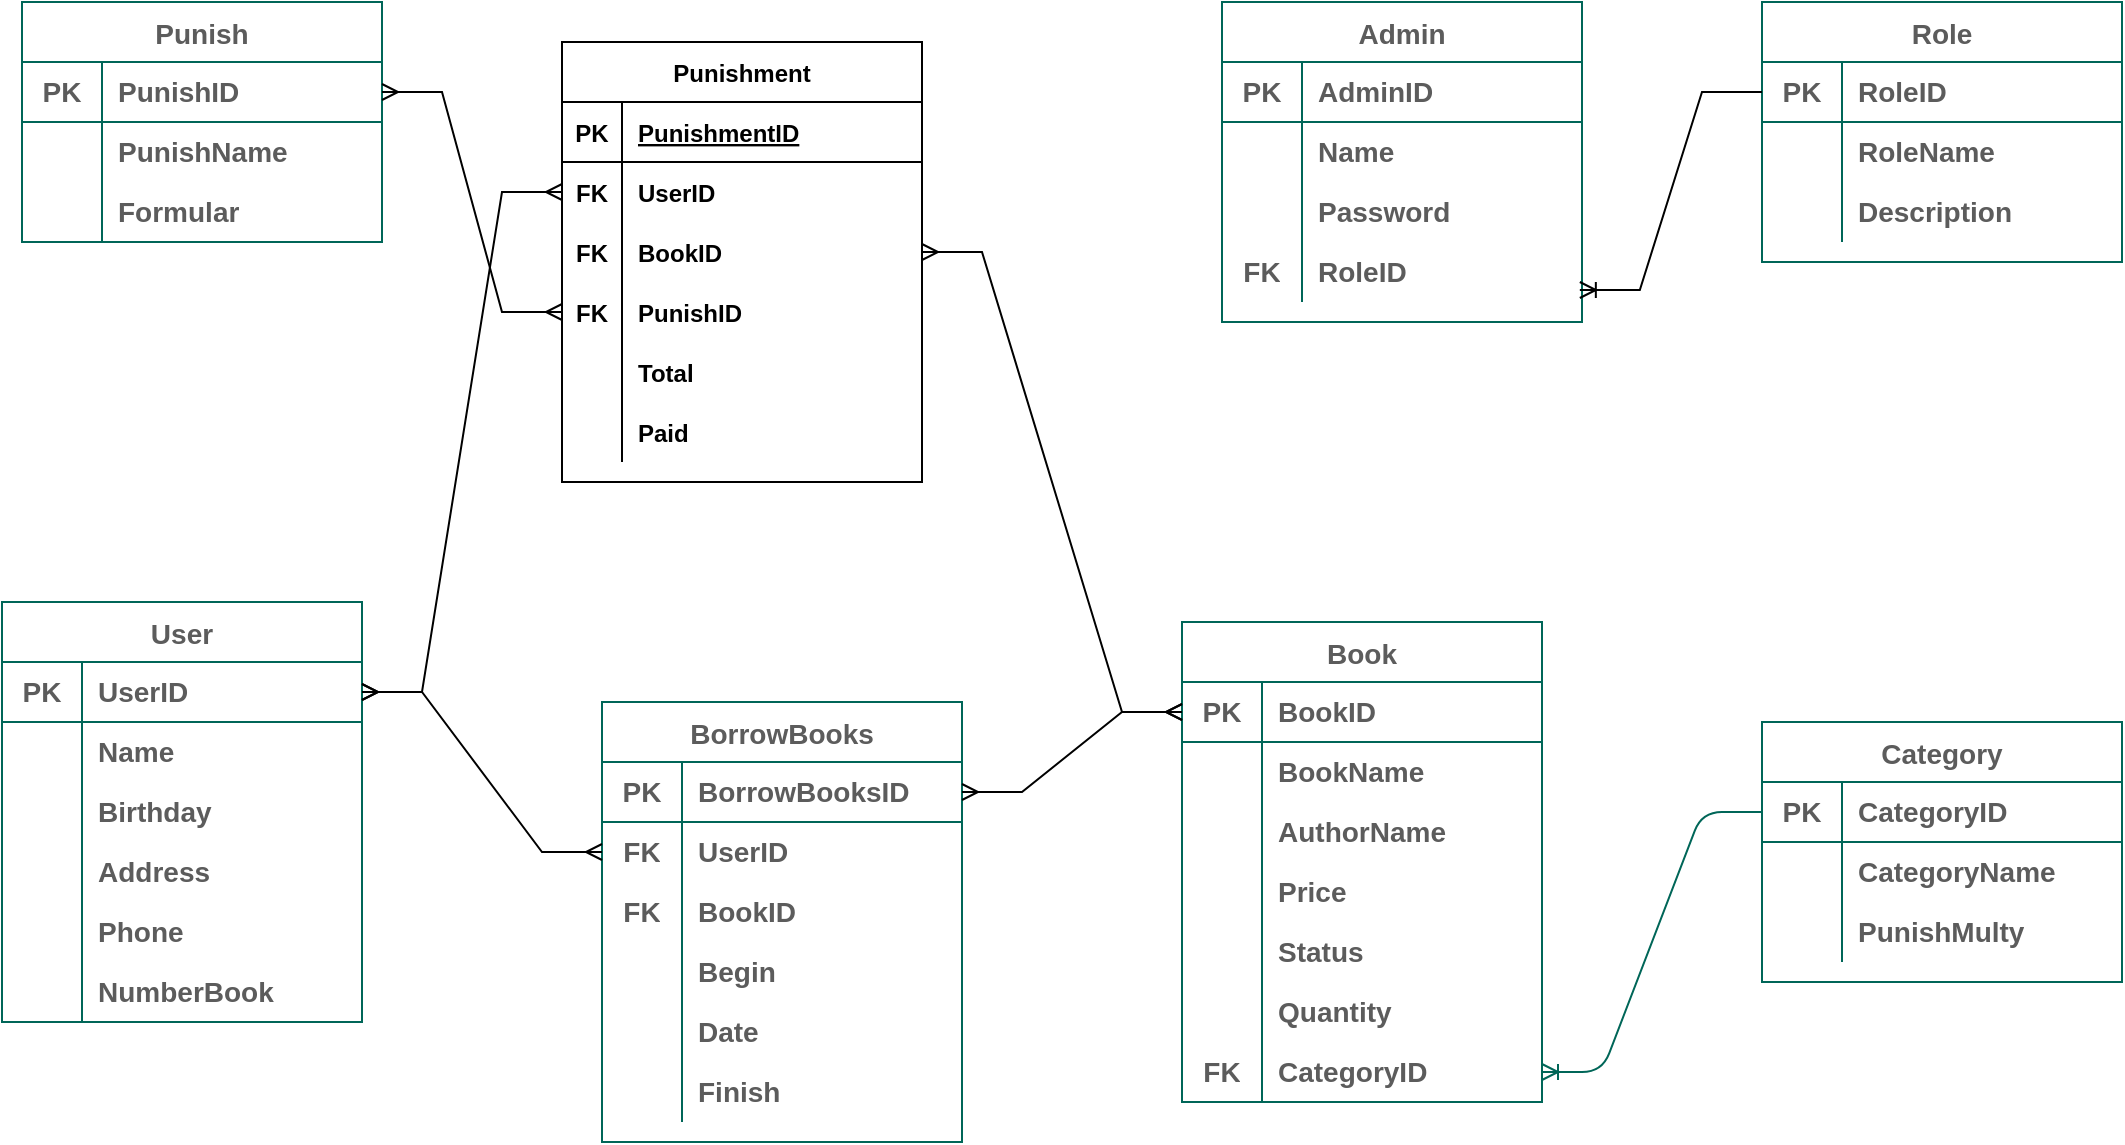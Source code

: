 <mxfile version="15.4.0" type="device"><diagram name="Page-1" id="9f46799a-70d6-7492-0946-bef42562c5a5"><mxGraphModel dx="1086" dy="1666" grid="1" gridSize="10" guides="1" tooltips="1" connect="1" arrows="1" fold="1" page="1" pageScale="1" pageWidth="1100" pageHeight="850" math="0" shadow="0"><root><mxCell id="0"/><mxCell id="1" parent="0"/><mxCell id="BS0hd483NyXi9htUH5ml-24" value="Admin" style="shape=table;startSize=30;container=1;collapsible=0;childLayout=tableLayout;fixedRows=1;rowLines=0;fontStyle=1;align=center;pointerEvents=1;rounded=0;sketch=0;fontColor=#5C5C5C;strokeColor=#006658;fillColor=#FFFFFF;fontFamily=Helvetica;fontSize=14;" parent="1" vertex="1"><mxGeometry x="620" y="-400" width="180" height="160" as="geometry"/></mxCell><mxCell id="BS0hd483NyXi9htUH5ml-25" value="" style="shape=partialRectangle;html=1;whiteSpace=wrap;collapsible=0;dropTarget=0;pointerEvents=1;fillColor=none;top=0;left=0;bottom=1;right=0;points=[[0,0.5],[1,0.5]];portConstraint=eastwest;rounded=0;sketch=0;fontColor=#5C5C5C;strokeColor=#006658;fontStyle=1;fontFamily=Helvetica;fontSize=14;" parent="BS0hd483NyXi9htUH5ml-24" vertex="1"><mxGeometry y="30" width="180" height="30" as="geometry"/></mxCell><mxCell id="BS0hd483NyXi9htUH5ml-26" value="PK" style="shape=partialRectangle;html=1;whiteSpace=wrap;connectable=0;fillColor=none;top=0;left=0;bottom=0;right=0;overflow=hidden;pointerEvents=1;rounded=0;sketch=0;fontColor=#5C5C5C;strokeColor=#006658;fontStyle=1;fontFamily=Helvetica;fontSize=14;" parent="BS0hd483NyXi9htUH5ml-25" vertex="1"><mxGeometry width="40" height="30" as="geometry"><mxRectangle width="40" height="30" as="alternateBounds"/></mxGeometry></mxCell><mxCell id="BS0hd483NyXi9htUH5ml-27" value="AdminID" style="shape=partialRectangle;html=1;whiteSpace=wrap;connectable=0;fillColor=none;top=0;left=0;bottom=0;right=0;align=left;spacingLeft=6;overflow=hidden;pointerEvents=1;rounded=0;sketch=0;fontColor=#5C5C5C;strokeColor=#006658;fontStyle=1;fontFamily=Helvetica;fontSize=14;" parent="BS0hd483NyXi9htUH5ml-25" vertex="1"><mxGeometry x="40" width="140" height="30" as="geometry"><mxRectangle width="140" height="30" as="alternateBounds"/></mxGeometry></mxCell><mxCell id="BS0hd483NyXi9htUH5ml-28" value="" style="shape=partialRectangle;html=1;whiteSpace=wrap;collapsible=0;dropTarget=0;pointerEvents=1;fillColor=none;top=0;left=0;bottom=0;right=0;points=[[0,0.5],[1,0.5]];portConstraint=eastwest;rounded=0;sketch=0;fontColor=#5C5C5C;strokeColor=#006658;fontStyle=1;fontFamily=Helvetica;fontSize=14;" parent="BS0hd483NyXi9htUH5ml-24" vertex="1"><mxGeometry y="60" width="180" height="30" as="geometry"/></mxCell><mxCell id="BS0hd483NyXi9htUH5ml-29" value="" style="shape=partialRectangle;html=1;whiteSpace=wrap;connectable=0;fillColor=none;top=0;left=0;bottom=0;right=0;overflow=hidden;pointerEvents=1;rounded=0;sketch=0;fontColor=#5C5C5C;strokeColor=#006658;fontStyle=1;fontFamily=Helvetica;fontSize=14;" parent="BS0hd483NyXi9htUH5ml-28" vertex="1"><mxGeometry width="40" height="30" as="geometry"><mxRectangle width="40" height="30" as="alternateBounds"/></mxGeometry></mxCell><mxCell id="BS0hd483NyXi9htUH5ml-30" value="Name" style="shape=partialRectangle;html=1;whiteSpace=wrap;connectable=0;fillColor=none;top=0;left=0;bottom=0;right=0;align=left;spacingLeft=6;overflow=hidden;pointerEvents=1;rounded=0;sketch=0;fontColor=#5C5C5C;strokeColor=#006658;fontStyle=1;fontFamily=Helvetica;fontSize=14;" parent="BS0hd483NyXi9htUH5ml-28" vertex="1"><mxGeometry x="40" width="140" height="30" as="geometry"><mxRectangle width="140" height="30" as="alternateBounds"/></mxGeometry></mxCell><mxCell id="BS0hd483NyXi9htUH5ml-31" value="" style="shape=partialRectangle;html=1;whiteSpace=wrap;collapsible=0;dropTarget=0;pointerEvents=1;fillColor=none;top=0;left=0;bottom=0;right=0;points=[[0,0.5],[1,0.5]];portConstraint=eastwest;rounded=0;sketch=0;fontColor=#5C5C5C;strokeColor=#006658;fontStyle=1;fontFamily=Helvetica;fontSize=14;" parent="BS0hd483NyXi9htUH5ml-24" vertex="1"><mxGeometry y="90" width="180" height="30" as="geometry"/></mxCell><mxCell id="BS0hd483NyXi9htUH5ml-32" value="" style="shape=partialRectangle;html=1;whiteSpace=wrap;connectable=0;fillColor=none;top=0;left=0;bottom=0;right=0;overflow=hidden;pointerEvents=1;rounded=0;sketch=0;fontColor=#5C5C5C;strokeColor=#006658;fontStyle=1;fontFamily=Helvetica;fontSize=14;" parent="BS0hd483NyXi9htUH5ml-31" vertex="1"><mxGeometry width="40" height="30" as="geometry"><mxRectangle width="40" height="30" as="alternateBounds"/></mxGeometry></mxCell><mxCell id="BS0hd483NyXi9htUH5ml-33" value="Password" style="shape=partialRectangle;html=1;whiteSpace=wrap;connectable=0;fillColor=none;top=0;left=0;bottom=0;right=0;align=left;spacingLeft=6;overflow=hidden;pointerEvents=1;rounded=0;sketch=0;fontColor=#5C5C5C;strokeColor=#006658;fontStyle=1;fontFamily=Helvetica;fontSize=14;" parent="BS0hd483NyXi9htUH5ml-31" vertex="1"><mxGeometry x="40" width="140" height="30" as="geometry"><mxRectangle width="140" height="30" as="alternateBounds"/></mxGeometry></mxCell><mxCell id="VPbK8p9ysjQzHj7wmJvX-44" value="" style="shape=partialRectangle;html=1;whiteSpace=wrap;collapsible=0;dropTarget=0;pointerEvents=1;fillColor=none;top=0;left=0;bottom=0;right=0;points=[[0,0.5],[1,0.5]];portConstraint=eastwest;rounded=0;sketch=0;fontColor=#5C5C5C;strokeColor=#006658;fontStyle=1;fontFamily=Helvetica;fontSize=14;" vertex="1" parent="BS0hd483NyXi9htUH5ml-24"><mxGeometry y="120" width="180" height="30" as="geometry"/></mxCell><mxCell id="VPbK8p9ysjQzHj7wmJvX-45" value="FK" style="shape=partialRectangle;html=1;whiteSpace=wrap;connectable=0;fillColor=none;top=0;left=0;bottom=0;right=0;overflow=hidden;pointerEvents=1;rounded=0;sketch=0;fontColor=#5C5C5C;strokeColor=#006658;fontStyle=1;fontFamily=Helvetica;fontSize=14;" vertex="1" parent="VPbK8p9ysjQzHj7wmJvX-44"><mxGeometry width="40" height="30" as="geometry"><mxRectangle width="40" height="30" as="alternateBounds"/></mxGeometry></mxCell><mxCell id="VPbK8p9ysjQzHj7wmJvX-46" value="RoleID" style="shape=partialRectangle;html=1;whiteSpace=wrap;connectable=0;fillColor=none;top=0;left=0;bottom=0;right=0;align=left;spacingLeft=6;overflow=hidden;pointerEvents=1;rounded=0;sketch=0;fontColor=#5C5C5C;strokeColor=#006658;fontStyle=1;fontFamily=Helvetica;fontSize=14;" vertex="1" parent="VPbK8p9ysjQzHj7wmJvX-44"><mxGeometry x="40" width="140" height="30" as="geometry"><mxRectangle width="140" height="30" as="alternateBounds"/></mxGeometry></mxCell><mxCell id="BS0hd483NyXi9htUH5ml-35" value="User" style="shape=table;startSize=30;container=1;collapsible=0;childLayout=tableLayout;fixedRows=1;rowLines=0;fontStyle=1;align=center;pointerEvents=1;rounded=0;sketch=0;fontColor=#5C5C5C;strokeColor=#006658;fillColor=#FFFFFF;fontFamily=Helvetica;fontSize=14;" parent="1" vertex="1"><mxGeometry x="10" y="-100" width="180" height="210" as="geometry"/></mxCell><mxCell id="BS0hd483NyXi9htUH5ml-36" value="" style="shape=partialRectangle;html=1;whiteSpace=wrap;collapsible=0;dropTarget=0;pointerEvents=1;fillColor=none;top=0;left=0;bottom=1;right=0;points=[[0,0.5],[1,0.5]];portConstraint=eastwest;rounded=0;sketch=0;fontColor=#5C5C5C;strokeColor=#006658;fontStyle=1;fontFamily=Helvetica;fontSize=14;" parent="BS0hd483NyXi9htUH5ml-35" vertex="1"><mxGeometry y="30" width="180" height="30" as="geometry"/></mxCell><mxCell id="BS0hd483NyXi9htUH5ml-37" value="PK" style="shape=partialRectangle;html=1;whiteSpace=wrap;connectable=0;fillColor=none;top=0;left=0;bottom=0;right=0;overflow=hidden;pointerEvents=1;rounded=0;sketch=0;fontColor=#5C5C5C;strokeColor=#006658;fontStyle=1;fontFamily=Helvetica;fontSize=14;" parent="BS0hd483NyXi9htUH5ml-36" vertex="1"><mxGeometry width="40" height="30" as="geometry"><mxRectangle width="40" height="30" as="alternateBounds"/></mxGeometry></mxCell><mxCell id="BS0hd483NyXi9htUH5ml-38" value="UserID" style="shape=partialRectangle;html=1;whiteSpace=wrap;connectable=0;fillColor=none;top=0;left=0;bottom=0;right=0;align=left;spacingLeft=6;overflow=hidden;pointerEvents=1;rounded=0;sketch=0;fontColor=#5C5C5C;strokeColor=#006658;fontStyle=1;fontFamily=Helvetica;fontSize=14;" parent="BS0hd483NyXi9htUH5ml-36" vertex="1"><mxGeometry x="40" width="140" height="30" as="geometry"><mxRectangle width="140" height="30" as="alternateBounds"/></mxGeometry></mxCell><mxCell id="BS0hd483NyXi9htUH5ml-39" value="" style="shape=partialRectangle;html=1;whiteSpace=wrap;collapsible=0;dropTarget=0;pointerEvents=1;fillColor=none;top=0;left=0;bottom=0;right=0;points=[[0,0.5],[1,0.5]];portConstraint=eastwest;rounded=0;sketch=0;fontColor=#5C5C5C;strokeColor=#006658;fontStyle=1;fontFamily=Helvetica;fontSize=14;" parent="BS0hd483NyXi9htUH5ml-35" vertex="1"><mxGeometry y="60" width="180" height="30" as="geometry"/></mxCell><mxCell id="BS0hd483NyXi9htUH5ml-40" value="" style="shape=partialRectangle;html=1;whiteSpace=wrap;connectable=0;fillColor=none;top=0;left=0;bottom=0;right=0;overflow=hidden;pointerEvents=1;rounded=0;sketch=0;fontColor=#5C5C5C;strokeColor=#006658;fontStyle=1;fontFamily=Helvetica;fontSize=14;" parent="BS0hd483NyXi9htUH5ml-39" vertex="1"><mxGeometry width="40" height="30" as="geometry"><mxRectangle width="40" height="30" as="alternateBounds"/></mxGeometry></mxCell><mxCell id="BS0hd483NyXi9htUH5ml-41" value="Name" style="shape=partialRectangle;html=1;whiteSpace=wrap;connectable=0;fillColor=none;top=0;left=0;bottom=0;right=0;align=left;spacingLeft=6;overflow=hidden;pointerEvents=1;rounded=0;sketch=0;fontColor=#5C5C5C;strokeColor=#006658;fontStyle=1;fontFamily=Helvetica;fontSize=14;" parent="BS0hd483NyXi9htUH5ml-39" vertex="1"><mxGeometry x="40" width="140" height="30" as="geometry"><mxRectangle width="140" height="30" as="alternateBounds"/></mxGeometry></mxCell><mxCell id="BS0hd483NyXi9htUH5ml-42" value="" style="shape=partialRectangle;html=1;whiteSpace=wrap;collapsible=0;dropTarget=0;pointerEvents=1;fillColor=none;top=0;left=0;bottom=0;right=0;points=[[0,0.5],[1,0.5]];portConstraint=eastwest;rounded=0;sketch=0;fontColor=#5C5C5C;strokeColor=#006658;fontStyle=1;fontFamily=Helvetica;fontSize=14;" parent="BS0hd483NyXi9htUH5ml-35" vertex="1"><mxGeometry y="90" width="180" height="30" as="geometry"/></mxCell><mxCell id="BS0hd483NyXi9htUH5ml-43" value="" style="shape=partialRectangle;html=1;whiteSpace=wrap;connectable=0;fillColor=none;top=0;left=0;bottom=0;right=0;overflow=hidden;pointerEvents=1;rounded=0;sketch=0;fontColor=#5C5C5C;strokeColor=#006658;fontStyle=1;fontFamily=Helvetica;fontSize=14;" parent="BS0hd483NyXi9htUH5ml-42" vertex="1"><mxGeometry width="40" height="30" as="geometry"><mxRectangle width="40" height="30" as="alternateBounds"/></mxGeometry></mxCell><mxCell id="BS0hd483NyXi9htUH5ml-44" value="Birthday" style="shape=partialRectangle;html=1;whiteSpace=wrap;connectable=0;fillColor=none;top=0;left=0;bottom=0;right=0;align=left;spacingLeft=6;overflow=hidden;pointerEvents=1;rounded=0;sketch=0;fontColor=#5C5C5C;strokeColor=#006658;fontStyle=1;fontFamily=Helvetica;fontSize=14;" parent="BS0hd483NyXi9htUH5ml-42" vertex="1"><mxGeometry x="40" width="140" height="30" as="geometry"><mxRectangle width="140" height="30" as="alternateBounds"/></mxGeometry></mxCell><mxCell id="BS0hd483NyXi9htUH5ml-98" value="" style="shape=partialRectangle;html=1;whiteSpace=wrap;collapsible=0;dropTarget=0;pointerEvents=1;fillColor=none;top=0;left=0;bottom=0;right=0;points=[[0,0.5],[1,0.5]];portConstraint=eastwest;rounded=0;sketch=0;fontColor=#5C5C5C;strokeColor=#006658;fontStyle=1;fontFamily=Helvetica;fontSize=14;" parent="BS0hd483NyXi9htUH5ml-35" vertex="1"><mxGeometry y="120" width="180" height="30" as="geometry"/></mxCell><mxCell id="BS0hd483NyXi9htUH5ml-99" value="" style="shape=partialRectangle;html=1;whiteSpace=wrap;connectable=0;fillColor=none;top=0;left=0;bottom=0;right=0;overflow=hidden;pointerEvents=1;rounded=0;sketch=0;fontColor=#5C5C5C;strokeColor=#006658;fontStyle=1;fontFamily=Helvetica;fontSize=14;" parent="BS0hd483NyXi9htUH5ml-98" vertex="1"><mxGeometry width="40" height="30" as="geometry"><mxRectangle width="40" height="30" as="alternateBounds"/></mxGeometry></mxCell><mxCell id="BS0hd483NyXi9htUH5ml-100" value="Address" style="shape=partialRectangle;html=1;whiteSpace=wrap;connectable=0;fillColor=none;top=0;left=0;bottom=0;right=0;align=left;spacingLeft=6;overflow=hidden;pointerEvents=1;rounded=0;sketch=0;fontColor=#5C5C5C;strokeColor=#006658;fontStyle=1;fontFamily=Helvetica;fontSize=14;" parent="BS0hd483NyXi9htUH5ml-98" vertex="1"><mxGeometry x="40" width="140" height="30" as="geometry"><mxRectangle width="140" height="30" as="alternateBounds"/></mxGeometry></mxCell><mxCell id="BS0hd483NyXi9htUH5ml-101" value="" style="shape=partialRectangle;html=1;whiteSpace=wrap;collapsible=0;dropTarget=0;pointerEvents=1;fillColor=none;top=0;left=0;bottom=0;right=0;points=[[0,0.5],[1,0.5]];portConstraint=eastwest;rounded=0;sketch=0;fontColor=#5C5C5C;strokeColor=#006658;fontStyle=1;fontFamily=Helvetica;fontSize=14;" parent="BS0hd483NyXi9htUH5ml-35" vertex="1"><mxGeometry y="150" width="180" height="30" as="geometry"/></mxCell><mxCell id="BS0hd483NyXi9htUH5ml-102" value="" style="shape=partialRectangle;html=1;whiteSpace=wrap;connectable=0;fillColor=none;top=0;left=0;bottom=0;right=0;overflow=hidden;pointerEvents=1;rounded=0;sketch=0;fontColor=#5C5C5C;strokeColor=#006658;fontStyle=1;fontFamily=Helvetica;fontSize=14;" parent="BS0hd483NyXi9htUH5ml-101" vertex="1"><mxGeometry width="40" height="30" as="geometry"><mxRectangle width="40" height="30" as="alternateBounds"/></mxGeometry></mxCell><mxCell id="BS0hd483NyXi9htUH5ml-103" value="Phone" style="shape=partialRectangle;html=1;whiteSpace=wrap;connectable=0;fillColor=none;top=0;left=0;bottom=0;right=0;align=left;spacingLeft=6;overflow=hidden;pointerEvents=1;rounded=0;sketch=0;fontColor=#5C5C5C;strokeColor=#006658;fontStyle=1;fontFamily=Helvetica;fontSize=14;" parent="BS0hd483NyXi9htUH5ml-101" vertex="1"><mxGeometry x="40" width="140" height="30" as="geometry"><mxRectangle width="140" height="30" as="alternateBounds"/></mxGeometry></mxCell><mxCell id="BS0hd483NyXi9htUH5ml-104" value="" style="shape=partialRectangle;html=1;whiteSpace=wrap;collapsible=0;dropTarget=0;pointerEvents=1;fillColor=none;top=0;left=0;bottom=0;right=0;points=[[0,0.5],[1,0.5]];portConstraint=eastwest;rounded=0;sketch=0;fontColor=#5C5C5C;strokeColor=#006658;fontStyle=1;fontFamily=Helvetica;fontSize=14;" parent="BS0hd483NyXi9htUH5ml-35" vertex="1"><mxGeometry y="180" width="180" height="30" as="geometry"/></mxCell><mxCell id="BS0hd483NyXi9htUH5ml-105" value="" style="shape=partialRectangle;html=1;whiteSpace=wrap;connectable=0;fillColor=none;top=0;left=0;bottom=0;right=0;overflow=hidden;pointerEvents=1;rounded=0;sketch=0;fontColor=#5C5C5C;strokeColor=#006658;fontStyle=1;fontFamily=Helvetica;fontSize=14;" parent="BS0hd483NyXi9htUH5ml-104" vertex="1"><mxGeometry width="40" height="30" as="geometry"><mxRectangle width="40" height="30" as="alternateBounds"/></mxGeometry></mxCell><mxCell id="BS0hd483NyXi9htUH5ml-106" value="NumberBook" style="shape=partialRectangle;html=1;whiteSpace=wrap;connectable=0;fillColor=none;top=0;left=0;bottom=0;right=0;align=left;spacingLeft=6;overflow=hidden;pointerEvents=1;rounded=0;sketch=0;fontColor=#5C5C5C;strokeColor=#006658;fontStyle=1;fontFamily=Helvetica;fontSize=14;" parent="BS0hd483NyXi9htUH5ml-104" vertex="1"><mxGeometry x="40" width="140" height="30" as="geometry"><mxRectangle width="140" height="30" as="alternateBounds"/></mxGeometry></mxCell><mxCell id="BS0hd483NyXi9htUH5ml-49" value="Book" style="shape=table;startSize=30;container=1;collapsible=0;childLayout=tableLayout;fixedRows=1;rowLines=0;fontStyle=1;align=center;pointerEvents=1;rounded=0;sketch=0;fontColor=#5C5C5C;strokeColor=#006658;fillColor=#FFFFFF;fontFamily=Helvetica;fontSize=14;" parent="1" vertex="1"><mxGeometry x="600" y="-90" width="180" height="240" as="geometry"/></mxCell><mxCell id="BS0hd483NyXi9htUH5ml-50" value="" style="shape=partialRectangle;html=1;whiteSpace=wrap;collapsible=0;dropTarget=0;pointerEvents=1;fillColor=none;top=0;left=0;bottom=1;right=0;points=[[0,0.5],[1,0.5]];portConstraint=eastwest;rounded=0;sketch=0;fontColor=#5C5C5C;strokeColor=#006658;fontStyle=1;fontFamily=Helvetica;fontSize=14;" parent="BS0hd483NyXi9htUH5ml-49" vertex="1"><mxGeometry y="30" width="180" height="30" as="geometry"/></mxCell><mxCell id="BS0hd483NyXi9htUH5ml-51" value="PK" style="shape=partialRectangle;html=1;whiteSpace=wrap;connectable=0;fillColor=none;top=0;left=0;bottom=0;right=0;overflow=hidden;pointerEvents=1;rounded=0;sketch=0;fontColor=#5C5C5C;strokeColor=#006658;fontStyle=1;fontFamily=Helvetica;fontSize=14;" parent="BS0hd483NyXi9htUH5ml-50" vertex="1"><mxGeometry width="40" height="30" as="geometry"><mxRectangle width="40" height="30" as="alternateBounds"/></mxGeometry></mxCell><mxCell id="BS0hd483NyXi9htUH5ml-52" value="BookID" style="shape=partialRectangle;html=1;whiteSpace=wrap;connectable=0;fillColor=none;top=0;left=0;bottom=0;right=0;align=left;spacingLeft=6;overflow=hidden;pointerEvents=1;rounded=0;sketch=0;fontColor=#5C5C5C;strokeColor=#006658;fontStyle=1;fontFamily=Helvetica;fontSize=14;" parent="BS0hd483NyXi9htUH5ml-50" vertex="1"><mxGeometry x="40" width="140" height="30" as="geometry"><mxRectangle width="140" height="30" as="alternateBounds"/></mxGeometry></mxCell><mxCell id="BS0hd483NyXi9htUH5ml-53" value="" style="shape=partialRectangle;html=1;whiteSpace=wrap;collapsible=0;dropTarget=0;pointerEvents=1;fillColor=none;top=0;left=0;bottom=0;right=0;points=[[0,0.5],[1,0.5]];portConstraint=eastwest;rounded=0;sketch=0;fontColor=#5C5C5C;strokeColor=#006658;fontStyle=1;fontFamily=Helvetica;fontSize=14;" parent="BS0hd483NyXi9htUH5ml-49" vertex="1"><mxGeometry y="60" width="180" height="30" as="geometry"/></mxCell><mxCell id="BS0hd483NyXi9htUH5ml-54" value="" style="shape=partialRectangle;html=1;whiteSpace=wrap;connectable=0;fillColor=none;top=0;left=0;bottom=0;right=0;overflow=hidden;pointerEvents=1;rounded=0;sketch=0;fontColor=#5C5C5C;strokeColor=#006658;fontStyle=1;fontFamily=Helvetica;fontSize=14;" parent="BS0hd483NyXi9htUH5ml-53" vertex="1"><mxGeometry width="40" height="30" as="geometry"><mxRectangle width="40" height="30" as="alternateBounds"/></mxGeometry></mxCell><mxCell id="BS0hd483NyXi9htUH5ml-55" value="BookName" style="shape=partialRectangle;html=1;whiteSpace=wrap;connectable=0;fillColor=none;top=0;left=0;bottom=0;right=0;align=left;spacingLeft=6;overflow=hidden;pointerEvents=1;rounded=0;sketch=0;fontColor=#5C5C5C;strokeColor=#006658;fontStyle=1;fontFamily=Helvetica;fontSize=14;" parent="BS0hd483NyXi9htUH5ml-53" vertex="1"><mxGeometry x="40" width="140" height="30" as="geometry"><mxRectangle width="140" height="30" as="alternateBounds"/></mxGeometry></mxCell><mxCell id="BS0hd483NyXi9htUH5ml-56" value="" style="shape=partialRectangle;html=1;whiteSpace=wrap;collapsible=0;dropTarget=0;pointerEvents=1;fillColor=none;top=0;left=0;bottom=0;right=0;points=[[0,0.5],[1,0.5]];portConstraint=eastwest;rounded=0;sketch=0;fontColor=#5C5C5C;strokeColor=#006658;fontStyle=1;fontFamily=Helvetica;fontSize=14;" parent="BS0hd483NyXi9htUH5ml-49" vertex="1"><mxGeometry y="90" width="180" height="30" as="geometry"/></mxCell><mxCell id="BS0hd483NyXi9htUH5ml-57" value="" style="shape=partialRectangle;html=1;whiteSpace=wrap;connectable=0;fillColor=none;top=0;left=0;bottom=0;right=0;overflow=hidden;pointerEvents=1;rounded=0;sketch=0;fontColor=#5C5C5C;strokeColor=#006658;fontStyle=1;fontFamily=Helvetica;fontSize=14;" parent="BS0hd483NyXi9htUH5ml-56" vertex="1"><mxGeometry width="40" height="30" as="geometry"><mxRectangle width="40" height="30" as="alternateBounds"/></mxGeometry></mxCell><mxCell id="BS0hd483NyXi9htUH5ml-58" value="AuthorName" style="shape=partialRectangle;html=1;whiteSpace=wrap;connectable=0;fillColor=none;top=0;left=0;bottom=0;right=0;align=left;spacingLeft=6;overflow=hidden;pointerEvents=1;rounded=0;sketch=0;fontColor=#5C5C5C;strokeColor=#006658;fontStyle=1;fontFamily=Helvetica;fontSize=14;" parent="BS0hd483NyXi9htUH5ml-56" vertex="1"><mxGeometry x="40" width="140" height="30" as="geometry"><mxRectangle width="140" height="30" as="alternateBounds"/></mxGeometry></mxCell><mxCell id="BS0hd483NyXi9htUH5ml-89" value="" style="shape=partialRectangle;html=1;whiteSpace=wrap;collapsible=0;dropTarget=0;pointerEvents=1;fillColor=none;top=0;left=0;bottom=0;right=0;points=[[0,0.5],[1,0.5]];portConstraint=eastwest;rounded=0;sketch=0;fontColor=#5C5C5C;strokeColor=#006658;fontStyle=1;fontFamily=Helvetica;fontSize=14;" parent="BS0hd483NyXi9htUH5ml-49" vertex="1"><mxGeometry y="120" width="180" height="30" as="geometry"/></mxCell><mxCell id="BS0hd483NyXi9htUH5ml-90" value="" style="shape=partialRectangle;html=1;whiteSpace=wrap;connectable=0;fillColor=none;top=0;left=0;bottom=0;right=0;overflow=hidden;pointerEvents=1;rounded=0;sketch=0;fontColor=#5C5C5C;strokeColor=#006658;fontStyle=1;fontFamily=Helvetica;fontSize=14;" parent="BS0hd483NyXi9htUH5ml-89" vertex="1"><mxGeometry width="40" height="30" as="geometry"><mxRectangle width="40" height="30" as="alternateBounds"/></mxGeometry></mxCell><mxCell id="BS0hd483NyXi9htUH5ml-91" value="Price" style="shape=partialRectangle;html=1;whiteSpace=wrap;connectable=0;fillColor=none;top=0;left=0;bottom=0;right=0;align=left;spacingLeft=6;overflow=hidden;pointerEvents=1;rounded=0;sketch=0;fontColor=#5C5C5C;strokeColor=#006658;fontStyle=1;fontFamily=Helvetica;fontSize=14;" parent="BS0hd483NyXi9htUH5ml-89" vertex="1"><mxGeometry x="40" width="140" height="30" as="geometry"><mxRectangle width="140" height="30" as="alternateBounds"/></mxGeometry></mxCell><mxCell id="BS0hd483NyXi9htUH5ml-92" value="" style="shape=partialRectangle;html=1;whiteSpace=wrap;collapsible=0;dropTarget=0;pointerEvents=1;fillColor=none;top=0;left=0;bottom=0;right=0;points=[[0,0.5],[1,0.5]];portConstraint=eastwest;rounded=0;sketch=0;fontColor=#5C5C5C;strokeColor=#006658;fontStyle=1;fontFamily=Helvetica;fontSize=14;" parent="BS0hd483NyXi9htUH5ml-49" vertex="1"><mxGeometry y="150" width="180" height="30" as="geometry"/></mxCell><mxCell id="BS0hd483NyXi9htUH5ml-93" value="" style="shape=partialRectangle;html=1;whiteSpace=wrap;connectable=0;fillColor=none;top=0;left=0;bottom=0;right=0;overflow=hidden;pointerEvents=1;rounded=0;sketch=0;fontColor=#5C5C5C;strokeColor=#006658;fontStyle=1;fontFamily=Helvetica;fontSize=14;" parent="BS0hd483NyXi9htUH5ml-92" vertex="1"><mxGeometry width="40" height="30" as="geometry"><mxRectangle width="40" height="30" as="alternateBounds"/></mxGeometry></mxCell><mxCell id="BS0hd483NyXi9htUH5ml-94" value="Status" style="shape=partialRectangle;html=1;whiteSpace=wrap;connectable=0;fillColor=none;top=0;left=0;bottom=0;right=0;align=left;spacingLeft=6;overflow=hidden;pointerEvents=1;rounded=0;sketch=0;fontColor=#5C5C5C;strokeColor=#006658;fontStyle=1;fontFamily=Helvetica;fontSize=14;" parent="BS0hd483NyXi9htUH5ml-92" vertex="1"><mxGeometry x="40" width="140" height="30" as="geometry"><mxRectangle width="140" height="30" as="alternateBounds"/></mxGeometry></mxCell><mxCell id="BS0hd483NyXi9htUH5ml-95" value="" style="shape=partialRectangle;html=1;whiteSpace=wrap;collapsible=0;dropTarget=0;pointerEvents=1;fillColor=none;top=0;left=0;bottom=0;right=0;points=[[0,0.5],[1,0.5]];portConstraint=eastwest;rounded=0;sketch=0;fontColor=#5C5C5C;strokeColor=#006658;fontStyle=1;fontFamily=Helvetica;fontSize=14;" parent="BS0hd483NyXi9htUH5ml-49" vertex="1"><mxGeometry y="180" width="180" height="30" as="geometry"/></mxCell><mxCell id="BS0hd483NyXi9htUH5ml-96" value="" style="shape=partialRectangle;html=1;whiteSpace=wrap;connectable=0;fillColor=none;top=0;left=0;bottom=0;right=0;overflow=hidden;pointerEvents=1;rounded=0;sketch=0;fontColor=#5C5C5C;strokeColor=#006658;fontStyle=1;fontFamily=Helvetica;fontSize=14;" parent="BS0hd483NyXi9htUH5ml-95" vertex="1"><mxGeometry width="40" height="30" as="geometry"><mxRectangle width="40" height="30" as="alternateBounds"/></mxGeometry></mxCell><mxCell id="BS0hd483NyXi9htUH5ml-97" value="Quantity" style="shape=partialRectangle;html=1;whiteSpace=wrap;connectable=0;fillColor=none;top=0;left=0;bottom=0;right=0;align=left;spacingLeft=6;overflow=hidden;pointerEvents=1;rounded=0;sketch=0;fontColor=#5C5C5C;strokeColor=#006658;fontStyle=1;fontFamily=Helvetica;fontSize=14;" parent="BS0hd483NyXi9htUH5ml-95" vertex="1"><mxGeometry x="40" width="140" height="30" as="geometry"><mxRectangle width="140" height="30" as="alternateBounds"/></mxGeometry></mxCell><mxCell id="BS0hd483NyXi9htUH5ml-149" value="" style="shape=partialRectangle;html=1;whiteSpace=wrap;collapsible=0;dropTarget=0;pointerEvents=1;fillColor=none;top=0;left=0;bottom=0;right=0;points=[[0,0.5],[1,0.5]];portConstraint=eastwest;rounded=0;sketch=0;fontColor=#5C5C5C;strokeColor=#006658;fontStyle=1;fontFamily=Helvetica;fontSize=14;" parent="BS0hd483NyXi9htUH5ml-49" vertex="1"><mxGeometry y="210" width="180" height="30" as="geometry"/></mxCell><mxCell id="BS0hd483NyXi9htUH5ml-150" value="FK" style="shape=partialRectangle;html=1;whiteSpace=wrap;connectable=0;fillColor=none;top=0;left=0;bottom=0;right=0;overflow=hidden;pointerEvents=1;rounded=0;sketch=0;fontColor=#5C5C5C;strokeColor=#006658;fontStyle=1;fontFamily=Helvetica;fontSize=14;" parent="BS0hd483NyXi9htUH5ml-149" vertex="1"><mxGeometry width="40" height="30" as="geometry"><mxRectangle width="40" height="30" as="alternateBounds"/></mxGeometry></mxCell><mxCell id="BS0hd483NyXi9htUH5ml-151" value="CategoryID" style="shape=partialRectangle;html=1;whiteSpace=wrap;connectable=0;fillColor=none;top=0;left=0;bottom=0;right=0;align=left;spacingLeft=6;overflow=hidden;pointerEvents=1;rounded=0;sketch=0;fontColor=#5C5C5C;strokeColor=#006658;fontStyle=1;fontFamily=Helvetica;fontSize=14;" parent="BS0hd483NyXi9htUH5ml-149" vertex="1"><mxGeometry x="40" width="140" height="30" as="geometry"><mxRectangle width="140" height="30" as="alternateBounds"/></mxGeometry></mxCell><mxCell id="BS0hd483NyXi9htUH5ml-76" value="BorrowBooks" style="shape=table;startSize=30;container=1;collapsible=0;childLayout=tableLayout;fixedRows=1;rowLines=0;fontStyle=1;align=center;pointerEvents=1;rounded=0;sketch=0;fontColor=#5C5C5C;strokeColor=#006658;fillColor=#FFFFFF;fontFamily=Helvetica;fontSize=14;" parent="1" vertex="1"><mxGeometry x="310" y="-50" width="180" height="220" as="geometry"/></mxCell><mxCell id="BS0hd483NyXi9htUH5ml-77" value="" style="shape=partialRectangle;html=1;whiteSpace=wrap;collapsible=0;dropTarget=0;pointerEvents=1;fillColor=none;top=0;left=0;bottom=1;right=0;points=[[0,0.5],[1,0.5]];portConstraint=eastwest;rounded=0;sketch=0;fontColor=#5C5C5C;strokeColor=#006658;fontStyle=1;fontFamily=Helvetica;fontSize=14;" parent="BS0hd483NyXi9htUH5ml-76" vertex="1"><mxGeometry y="30" width="180" height="30" as="geometry"/></mxCell><mxCell id="BS0hd483NyXi9htUH5ml-78" value="PK" style="shape=partialRectangle;html=1;whiteSpace=wrap;connectable=0;fillColor=none;top=0;left=0;bottom=0;right=0;overflow=hidden;pointerEvents=1;rounded=0;sketch=0;fontColor=#5C5C5C;strokeColor=#006658;fontStyle=1;fontFamily=Helvetica;fontSize=14;" parent="BS0hd483NyXi9htUH5ml-77" vertex="1"><mxGeometry width="40" height="30" as="geometry"><mxRectangle width="40" height="30" as="alternateBounds"/></mxGeometry></mxCell><mxCell id="BS0hd483NyXi9htUH5ml-79" value="BorrowBooksID" style="shape=partialRectangle;html=1;whiteSpace=wrap;connectable=0;fillColor=none;top=0;left=0;bottom=0;right=0;align=left;spacingLeft=6;overflow=hidden;pointerEvents=1;rounded=0;sketch=0;fontColor=#5C5C5C;strokeColor=#006658;fontStyle=1;fontFamily=Helvetica;fontSize=14;" parent="BS0hd483NyXi9htUH5ml-77" vertex="1"><mxGeometry x="40" width="140" height="30" as="geometry"><mxRectangle width="140" height="30" as="alternateBounds"/></mxGeometry></mxCell><mxCell id="BS0hd483NyXi9htUH5ml-80" value="" style="shape=partialRectangle;html=1;whiteSpace=wrap;collapsible=0;dropTarget=0;pointerEvents=1;fillColor=none;top=0;left=0;bottom=0;right=0;points=[[0,0.5],[1,0.5]];portConstraint=eastwest;rounded=0;sketch=0;fontColor=#5C5C5C;strokeColor=#006658;fontStyle=1;fontFamily=Helvetica;fontSize=14;" parent="BS0hd483NyXi9htUH5ml-76" vertex="1"><mxGeometry y="60" width="180" height="30" as="geometry"/></mxCell><mxCell id="BS0hd483NyXi9htUH5ml-81" value="FK" style="shape=partialRectangle;html=1;whiteSpace=wrap;connectable=0;fillColor=none;top=0;left=0;bottom=0;right=0;overflow=hidden;pointerEvents=1;rounded=0;sketch=0;fontColor=#5C5C5C;strokeColor=#006658;fontStyle=1;fontFamily=Helvetica;fontSize=14;" parent="BS0hd483NyXi9htUH5ml-80" vertex="1"><mxGeometry width="40" height="30" as="geometry"><mxRectangle width="40" height="30" as="alternateBounds"/></mxGeometry></mxCell><mxCell id="BS0hd483NyXi9htUH5ml-82" value="UserID" style="shape=partialRectangle;html=1;whiteSpace=wrap;connectable=0;fillColor=none;top=0;left=0;bottom=0;right=0;align=left;spacingLeft=6;overflow=hidden;pointerEvents=1;rounded=0;sketch=0;fontColor=#5C5C5C;strokeColor=#006658;fontStyle=1;fontFamily=Helvetica;fontSize=14;" parent="BS0hd483NyXi9htUH5ml-80" vertex="1"><mxGeometry x="40" width="140" height="30" as="geometry"><mxRectangle width="140" height="30" as="alternateBounds"/></mxGeometry></mxCell><mxCell id="BS0hd483NyXi9htUH5ml-83" value="" style="shape=partialRectangle;html=1;whiteSpace=wrap;collapsible=0;dropTarget=0;pointerEvents=1;fillColor=none;top=0;left=0;bottom=0;right=0;points=[[0,0.5],[1,0.5]];portConstraint=eastwest;rounded=0;sketch=0;fontColor=#5C5C5C;strokeColor=#006658;fontStyle=1;fontFamily=Helvetica;fontSize=14;" parent="BS0hd483NyXi9htUH5ml-76" vertex="1"><mxGeometry y="90" width="180" height="30" as="geometry"/></mxCell><mxCell id="BS0hd483NyXi9htUH5ml-84" value="FK" style="shape=partialRectangle;html=1;whiteSpace=wrap;connectable=0;fillColor=none;top=0;left=0;bottom=0;right=0;overflow=hidden;pointerEvents=1;rounded=0;sketch=0;fontColor=#5C5C5C;strokeColor=#006658;fontStyle=1;fontFamily=Helvetica;fontSize=14;" parent="BS0hd483NyXi9htUH5ml-83" vertex="1"><mxGeometry width="40" height="30" as="geometry"><mxRectangle width="40" height="30" as="alternateBounds"/></mxGeometry></mxCell><mxCell id="BS0hd483NyXi9htUH5ml-85" value="BookID" style="shape=partialRectangle;html=1;whiteSpace=wrap;connectable=0;fillColor=none;top=0;left=0;bottom=0;right=0;align=left;spacingLeft=6;overflow=hidden;pointerEvents=1;rounded=0;sketch=0;fontColor=#5C5C5C;strokeColor=#006658;fontStyle=1;fontFamily=Helvetica;fontSize=14;" parent="BS0hd483NyXi9htUH5ml-83" vertex="1"><mxGeometry x="40" width="140" height="30" as="geometry"><mxRectangle width="140" height="30" as="alternateBounds"/></mxGeometry></mxCell><mxCell id="BS0hd483NyXi9htUH5ml-86" value="" style="shape=partialRectangle;html=1;whiteSpace=wrap;collapsible=0;dropTarget=0;pointerEvents=1;fillColor=none;top=0;left=0;bottom=0;right=0;points=[[0,0.5],[1,0.5]];portConstraint=eastwest;rounded=0;sketch=0;fontColor=#5C5C5C;strokeColor=#006658;fontStyle=1;fontFamily=Helvetica;fontSize=14;" parent="BS0hd483NyXi9htUH5ml-76" vertex="1"><mxGeometry y="120" width="180" height="30" as="geometry"/></mxCell><mxCell id="BS0hd483NyXi9htUH5ml-87" value="" style="shape=partialRectangle;html=1;whiteSpace=wrap;connectable=0;fillColor=none;top=0;left=0;bottom=0;right=0;overflow=hidden;pointerEvents=1;rounded=0;sketch=0;fontColor=#5C5C5C;strokeColor=#006658;fontStyle=1;fontFamily=Helvetica;fontSize=14;" parent="BS0hd483NyXi9htUH5ml-86" vertex="1"><mxGeometry width="40" height="30" as="geometry"><mxRectangle width="40" height="30" as="alternateBounds"/></mxGeometry></mxCell><mxCell id="BS0hd483NyXi9htUH5ml-88" value="Begin" style="shape=partialRectangle;html=1;whiteSpace=wrap;connectable=0;fillColor=none;top=0;left=0;bottom=0;right=0;align=left;spacingLeft=6;overflow=hidden;pointerEvents=1;rounded=0;sketch=0;fontColor=#5C5C5C;strokeColor=#006658;fontStyle=1;fontFamily=Helvetica;fontSize=14;" parent="BS0hd483NyXi9htUH5ml-86" vertex="1"><mxGeometry x="40" width="140" height="30" as="geometry"><mxRectangle width="140" height="30" as="alternateBounds"/></mxGeometry></mxCell><mxCell id="BS0hd483NyXi9htUH5ml-110" value="" style="shape=partialRectangle;html=1;whiteSpace=wrap;collapsible=0;dropTarget=0;pointerEvents=1;fillColor=none;top=0;left=0;bottom=0;right=0;points=[[0,0.5],[1,0.5]];portConstraint=eastwest;rounded=0;sketch=0;fontColor=#5C5C5C;strokeColor=#006658;fontStyle=1;fontFamily=Helvetica;fontSize=14;" parent="BS0hd483NyXi9htUH5ml-76" vertex="1"><mxGeometry y="150" width="180" height="30" as="geometry"/></mxCell><mxCell id="BS0hd483NyXi9htUH5ml-111" value="" style="shape=partialRectangle;html=1;whiteSpace=wrap;connectable=0;fillColor=none;top=0;left=0;bottom=0;right=0;overflow=hidden;pointerEvents=1;rounded=0;sketch=0;fontColor=#5C5C5C;strokeColor=#006658;fontStyle=1;fontFamily=Helvetica;fontSize=14;" parent="BS0hd483NyXi9htUH5ml-110" vertex="1"><mxGeometry width="40" height="30" as="geometry"><mxRectangle width="40" height="30" as="alternateBounds"/></mxGeometry></mxCell><mxCell id="BS0hd483NyXi9htUH5ml-112" value="Date" style="shape=partialRectangle;html=1;whiteSpace=wrap;connectable=0;fillColor=none;top=0;left=0;bottom=0;right=0;align=left;spacingLeft=6;overflow=hidden;pointerEvents=1;rounded=0;sketch=0;fontColor=#5C5C5C;strokeColor=#006658;fontStyle=1;fontFamily=Helvetica;fontSize=14;" parent="BS0hd483NyXi9htUH5ml-110" vertex="1"><mxGeometry x="40" width="140" height="30" as="geometry"><mxRectangle width="140" height="30" as="alternateBounds"/></mxGeometry></mxCell><mxCell id="BS0hd483NyXi9htUH5ml-191" value="" style="shape=partialRectangle;html=1;whiteSpace=wrap;collapsible=0;dropTarget=0;pointerEvents=1;fillColor=none;top=0;left=0;bottom=0;right=0;points=[[0,0.5],[1,0.5]];portConstraint=eastwest;rounded=0;sketch=0;fontColor=#5C5C5C;strokeColor=#006658;fontStyle=1;fontFamily=Helvetica;fontSize=14;" parent="BS0hd483NyXi9htUH5ml-76" vertex="1"><mxGeometry y="180" width="180" height="30" as="geometry"/></mxCell><mxCell id="BS0hd483NyXi9htUH5ml-192" value="" style="shape=partialRectangle;html=1;whiteSpace=wrap;connectable=0;fillColor=none;top=0;left=0;bottom=0;right=0;overflow=hidden;pointerEvents=1;rounded=0;sketch=0;fontColor=#5C5C5C;strokeColor=#006658;fontStyle=1;fontFamily=Helvetica;fontSize=14;" parent="BS0hd483NyXi9htUH5ml-191" vertex="1"><mxGeometry width="40" height="30" as="geometry"><mxRectangle width="40" height="30" as="alternateBounds"/></mxGeometry></mxCell><mxCell id="BS0hd483NyXi9htUH5ml-193" value="Finish" style="shape=partialRectangle;html=1;whiteSpace=wrap;connectable=0;fillColor=none;top=0;left=0;bottom=0;right=0;align=left;spacingLeft=6;overflow=hidden;pointerEvents=1;rounded=0;sketch=0;fontColor=#5C5C5C;strokeColor=#006658;fontStyle=1;fontFamily=Helvetica;fontSize=14;" parent="BS0hd483NyXi9htUH5ml-191" vertex="1"><mxGeometry x="40" width="140" height="30" as="geometry"><mxRectangle width="140" height="30" as="alternateBounds"/></mxGeometry></mxCell><mxCell id="BS0hd483NyXi9htUH5ml-113" value="Category" style="shape=table;startSize=30;container=1;collapsible=0;childLayout=tableLayout;fixedRows=1;rowLines=0;fontStyle=1;align=center;pointerEvents=1;rounded=0;sketch=0;fontFamily=Helvetica;fontSize=14;fontColor=#5C5C5C;strokeColor=#006658;fillColor=#FFFFFF;" parent="1" vertex="1"><mxGeometry x="890" y="-40" width="180" height="130" as="geometry"/></mxCell><mxCell id="BS0hd483NyXi9htUH5ml-114" value="" style="shape=partialRectangle;html=1;whiteSpace=wrap;collapsible=0;dropTarget=0;pointerEvents=1;fillColor=none;top=0;left=0;bottom=1;right=0;points=[[0,0.5],[1,0.5]];portConstraint=eastwest;rounded=0;sketch=0;fontFamily=Helvetica;fontSize=14;fontColor=#5C5C5C;startSize=30;strokeColor=#006658;fontStyle=1" parent="BS0hd483NyXi9htUH5ml-113" vertex="1"><mxGeometry y="30" width="180" height="30" as="geometry"/></mxCell><mxCell id="BS0hd483NyXi9htUH5ml-115" value="PK" style="shape=partialRectangle;html=1;whiteSpace=wrap;connectable=0;fillColor=none;top=0;left=0;bottom=0;right=0;overflow=hidden;pointerEvents=1;rounded=0;sketch=0;fontFamily=Helvetica;fontSize=14;fontColor=#5C5C5C;startSize=30;strokeColor=#006658;fontStyle=1" parent="BS0hd483NyXi9htUH5ml-114" vertex="1"><mxGeometry width="40" height="30" as="geometry"><mxRectangle width="40" height="30" as="alternateBounds"/></mxGeometry></mxCell><mxCell id="BS0hd483NyXi9htUH5ml-116" value="CategoryID" style="shape=partialRectangle;html=1;whiteSpace=wrap;connectable=0;fillColor=none;top=0;left=0;bottom=0;right=0;align=left;spacingLeft=6;overflow=hidden;pointerEvents=1;rounded=0;sketch=0;fontFamily=Helvetica;fontSize=14;fontColor=#5C5C5C;startSize=30;strokeColor=#006658;fontStyle=1" parent="BS0hd483NyXi9htUH5ml-114" vertex="1"><mxGeometry x="40" width="140" height="30" as="geometry"><mxRectangle width="140" height="30" as="alternateBounds"/></mxGeometry></mxCell><mxCell id="BS0hd483NyXi9htUH5ml-117" value="" style="shape=partialRectangle;html=1;whiteSpace=wrap;collapsible=0;dropTarget=0;pointerEvents=1;fillColor=none;top=0;left=0;bottom=0;right=0;points=[[0,0.5],[1,0.5]];portConstraint=eastwest;rounded=0;sketch=0;fontFamily=Helvetica;fontSize=14;fontColor=#5C5C5C;startSize=30;strokeColor=#006658;fontStyle=1" parent="BS0hd483NyXi9htUH5ml-113" vertex="1"><mxGeometry y="60" width="180" height="30" as="geometry"/></mxCell><mxCell id="BS0hd483NyXi9htUH5ml-118" value="" style="shape=partialRectangle;html=1;whiteSpace=wrap;connectable=0;fillColor=none;top=0;left=0;bottom=0;right=0;overflow=hidden;pointerEvents=1;rounded=0;sketch=0;fontFamily=Helvetica;fontSize=14;fontColor=#5C5C5C;startSize=30;strokeColor=#006658;fontStyle=1" parent="BS0hd483NyXi9htUH5ml-117" vertex="1"><mxGeometry width="40" height="30" as="geometry"><mxRectangle width="40" height="30" as="alternateBounds"/></mxGeometry></mxCell><mxCell id="BS0hd483NyXi9htUH5ml-119" value="CategoryName" style="shape=partialRectangle;html=1;whiteSpace=wrap;connectable=0;fillColor=none;top=0;left=0;bottom=0;right=0;align=left;spacingLeft=6;overflow=hidden;pointerEvents=1;rounded=0;sketch=0;fontFamily=Helvetica;fontSize=14;fontColor=#5C5C5C;startSize=30;strokeColor=#006658;fontStyle=1" parent="BS0hd483NyXi9htUH5ml-117" vertex="1"><mxGeometry x="40" width="140" height="30" as="geometry"><mxRectangle width="140" height="30" as="alternateBounds"/></mxGeometry></mxCell><mxCell id="VPbK8p9ysjQzHj7wmJvX-48" value="" style="shape=partialRectangle;html=1;whiteSpace=wrap;collapsible=0;dropTarget=0;pointerEvents=1;fillColor=none;top=0;left=0;bottom=0;right=0;points=[[0,0.5],[1,0.5]];portConstraint=eastwest;rounded=0;sketch=0;fontFamily=Helvetica;fontSize=14;fontColor=#5C5C5C;startSize=30;strokeColor=#006658;fontStyle=1" vertex="1" parent="BS0hd483NyXi9htUH5ml-113"><mxGeometry y="90" width="180" height="30" as="geometry"/></mxCell><mxCell id="VPbK8p9ysjQzHj7wmJvX-49" value="" style="shape=partialRectangle;html=1;whiteSpace=wrap;connectable=0;fillColor=none;top=0;left=0;bottom=0;right=0;overflow=hidden;pointerEvents=1;rounded=0;sketch=0;fontFamily=Helvetica;fontSize=14;fontColor=#5C5C5C;startSize=30;strokeColor=#006658;fontStyle=1" vertex="1" parent="VPbK8p9ysjQzHj7wmJvX-48"><mxGeometry width="40" height="30" as="geometry"><mxRectangle width="40" height="30" as="alternateBounds"/></mxGeometry></mxCell><mxCell id="VPbK8p9ysjQzHj7wmJvX-50" value="PunishMulty" style="shape=partialRectangle;html=1;whiteSpace=wrap;connectable=0;fillColor=none;top=0;left=0;bottom=0;right=0;align=left;spacingLeft=6;overflow=hidden;pointerEvents=1;rounded=0;sketch=0;fontFamily=Helvetica;fontSize=14;fontColor=#5C5C5C;startSize=30;strokeColor=#006658;fontStyle=1" vertex="1" parent="VPbK8p9ysjQzHj7wmJvX-48"><mxGeometry x="40" width="140" height="30" as="geometry"><mxRectangle width="140" height="30" as="alternateBounds"/></mxGeometry></mxCell><mxCell id="BS0hd483NyXi9htUH5ml-126" value="Punish" style="shape=table;startSize=30;container=1;collapsible=0;childLayout=tableLayout;fixedRows=1;rowLines=0;fontStyle=1;align=center;pointerEvents=1;rounded=0;sketch=0;fontFamily=Helvetica;fontSize=14;fontColor=#5C5C5C;strokeColor=#006658;fillColor=#FFFFFF;" parent="1" vertex="1"><mxGeometry x="20" y="-400" width="180" height="120" as="geometry"/></mxCell><mxCell id="BS0hd483NyXi9htUH5ml-127" value="" style="shape=partialRectangle;html=1;whiteSpace=wrap;collapsible=0;dropTarget=0;pointerEvents=1;fillColor=none;top=0;left=0;bottom=1;right=0;points=[[0,0.5],[1,0.5]];portConstraint=eastwest;rounded=0;sketch=0;fontFamily=Helvetica;fontSize=14;fontColor=#5C5C5C;startSize=30;strokeColor=#006658;fontStyle=1" parent="BS0hd483NyXi9htUH5ml-126" vertex="1"><mxGeometry y="30" width="180" height="30" as="geometry"/></mxCell><mxCell id="BS0hd483NyXi9htUH5ml-128" value="PK" style="shape=partialRectangle;html=1;whiteSpace=wrap;connectable=0;fillColor=none;top=0;left=0;bottom=0;right=0;overflow=hidden;pointerEvents=1;rounded=0;sketch=0;fontFamily=Helvetica;fontSize=14;fontColor=#5C5C5C;startSize=30;strokeColor=#006658;fontStyle=1" parent="BS0hd483NyXi9htUH5ml-127" vertex="1"><mxGeometry width="40" height="30" as="geometry"><mxRectangle width="40" height="30" as="alternateBounds"/></mxGeometry></mxCell><mxCell id="BS0hd483NyXi9htUH5ml-129" value="PunishID" style="shape=partialRectangle;html=1;whiteSpace=wrap;connectable=0;fillColor=none;top=0;left=0;bottom=0;right=0;align=left;spacingLeft=6;overflow=hidden;pointerEvents=1;rounded=0;sketch=0;fontFamily=Helvetica;fontSize=14;fontColor=#5C5C5C;startSize=30;strokeColor=#006658;fontStyle=1" parent="BS0hd483NyXi9htUH5ml-127" vertex="1"><mxGeometry x="40" width="140" height="30" as="geometry"><mxRectangle width="140" height="30" as="alternateBounds"/></mxGeometry></mxCell><mxCell id="BS0hd483NyXi9htUH5ml-130" value="" style="shape=partialRectangle;html=1;whiteSpace=wrap;collapsible=0;dropTarget=0;pointerEvents=1;fillColor=none;top=0;left=0;bottom=0;right=0;points=[[0,0.5],[1,0.5]];portConstraint=eastwest;rounded=0;sketch=0;fontFamily=Helvetica;fontSize=14;fontColor=#5C5C5C;startSize=30;strokeColor=#006658;fontStyle=1" parent="BS0hd483NyXi9htUH5ml-126" vertex="1"><mxGeometry y="60" width="180" height="30" as="geometry"/></mxCell><mxCell id="BS0hd483NyXi9htUH5ml-131" value="" style="shape=partialRectangle;html=1;whiteSpace=wrap;connectable=0;fillColor=none;top=0;left=0;bottom=0;right=0;overflow=hidden;pointerEvents=1;rounded=0;sketch=0;fontFamily=Helvetica;fontSize=14;fontColor=#5C5C5C;startSize=30;strokeColor=#006658;fontStyle=1" parent="BS0hd483NyXi9htUH5ml-130" vertex="1"><mxGeometry width="40" height="30" as="geometry"><mxRectangle width="40" height="30" as="alternateBounds"/></mxGeometry></mxCell><mxCell id="BS0hd483NyXi9htUH5ml-132" value="PunishName" style="shape=partialRectangle;html=1;whiteSpace=wrap;connectable=0;fillColor=none;top=0;left=0;bottom=0;right=0;align=left;spacingLeft=6;overflow=hidden;pointerEvents=1;rounded=0;sketch=0;fontFamily=Helvetica;fontSize=14;fontColor=#5C5C5C;startSize=30;strokeColor=#006658;fontStyle=1" parent="BS0hd483NyXi9htUH5ml-130" vertex="1"><mxGeometry x="40" width="140" height="30" as="geometry"><mxRectangle width="140" height="30" as="alternateBounds"/></mxGeometry></mxCell><mxCell id="VPbK8p9ysjQzHj7wmJvX-51" value="" style="shape=partialRectangle;html=1;whiteSpace=wrap;collapsible=0;dropTarget=0;pointerEvents=1;fillColor=none;top=0;left=0;bottom=0;right=0;points=[[0,0.5],[1,0.5]];portConstraint=eastwest;rounded=0;sketch=0;fontFamily=Helvetica;fontSize=14;fontColor=#5C5C5C;startSize=30;strokeColor=#006658;fontStyle=1" vertex="1" parent="BS0hd483NyXi9htUH5ml-126"><mxGeometry y="90" width="180" height="30" as="geometry"/></mxCell><mxCell id="VPbK8p9ysjQzHj7wmJvX-52" value="" style="shape=partialRectangle;html=1;whiteSpace=wrap;connectable=0;fillColor=none;top=0;left=0;bottom=0;right=0;overflow=hidden;pointerEvents=1;rounded=0;sketch=0;fontFamily=Helvetica;fontSize=14;fontColor=#5C5C5C;startSize=30;strokeColor=#006658;fontStyle=1" vertex="1" parent="VPbK8p9ysjQzHj7wmJvX-51"><mxGeometry width="40" height="30" as="geometry"><mxRectangle width="40" height="30" as="alternateBounds"/></mxGeometry></mxCell><mxCell id="VPbK8p9ysjQzHj7wmJvX-53" value="Formular" style="shape=partialRectangle;html=1;whiteSpace=wrap;connectable=0;fillColor=none;top=0;left=0;bottom=0;right=0;align=left;spacingLeft=6;overflow=hidden;pointerEvents=1;rounded=0;sketch=0;fontFamily=Helvetica;fontSize=14;fontColor=#5C5C5C;startSize=30;strokeColor=#006658;fontStyle=1" vertex="1" parent="VPbK8p9ysjQzHj7wmJvX-51"><mxGeometry x="40" width="140" height="30" as="geometry"><mxRectangle width="140" height="30" as="alternateBounds"/></mxGeometry></mxCell><mxCell id="BS0hd483NyXi9htUH5ml-174" value="" style="edgeStyle=entityRelationEdgeStyle;fontSize=12;html=1;endArrow=ERoneToMany;rounded=1;sketch=0;fontFamily=Helvetica;fontColor=#5C5C5C;startSize=30;strokeColor=#006658;fillColor=#21C0A5;curved=0;exitX=0;exitY=0.5;exitDx=0;exitDy=0;fontStyle=1;entryX=1;entryY=0.5;entryDx=0;entryDy=0;" parent="1" source="BS0hd483NyXi9htUH5ml-114" target="BS0hd483NyXi9htUH5ml-149" edge="1"><mxGeometry width="100" height="100" relative="1" as="geometry"><mxPoint x="800" y="340" as="sourcePoint"/><mxPoint x="920" y="240" as="targetPoint"/></mxGeometry></mxCell><mxCell id="VPbK8p9ysjQzHj7wmJvX-26" value="" style="edgeStyle=entityRelationEdgeStyle;fontSize=12;html=1;endArrow=ERmany;startArrow=ERmany;rounded=0;entryX=0;entryY=0.5;entryDx=0;entryDy=0;exitX=1;exitY=0.5;exitDx=0;exitDy=0;fontStyle=1" edge="1" parent="1" source="BS0hd483NyXi9htUH5ml-36" target="BS0hd483NyXi9htUH5ml-80"><mxGeometry width="100" height="100" relative="1" as="geometry"><mxPoint x="250" y="100" as="sourcePoint"/><mxPoint x="350" as="targetPoint"/></mxGeometry></mxCell><mxCell id="VPbK8p9ysjQzHj7wmJvX-27" value="" style="edgeStyle=entityRelationEdgeStyle;fontSize=12;html=1;endArrow=ERmany;startArrow=ERmany;rounded=0;entryX=0;entryY=0.5;entryDx=0;entryDy=0;exitX=1;exitY=0.5;exitDx=0;exitDy=0;fontStyle=1" edge="1" parent="1" source="BS0hd483NyXi9htUH5ml-77" target="BS0hd483NyXi9htUH5ml-50"><mxGeometry width="100" height="100" relative="1" as="geometry"><mxPoint x="500" y="20" as="sourcePoint"/><mxPoint x="600" y="-80" as="targetPoint"/></mxGeometry></mxCell><mxCell id="VPbK8p9ysjQzHj7wmJvX-31" value="Role" style="shape=table;startSize=30;container=1;collapsible=0;childLayout=tableLayout;fixedRows=1;rowLines=0;fontStyle=1;align=center;pointerEvents=1;rounded=0;sketch=0;fontColor=#5C5C5C;strokeColor=#006658;fillColor=#FFFFFF;fontFamily=Helvetica;fontSize=14;" vertex="1" parent="1"><mxGeometry x="890" y="-400" width="180" height="130" as="geometry"/></mxCell><mxCell id="VPbK8p9ysjQzHj7wmJvX-32" value="" style="shape=partialRectangle;html=1;whiteSpace=wrap;collapsible=0;dropTarget=0;pointerEvents=1;fillColor=none;top=0;left=0;bottom=1;right=0;points=[[0,0.5],[1,0.5]];portConstraint=eastwest;rounded=0;sketch=0;fontColor=#5C5C5C;strokeColor=#006658;fontStyle=1;fontFamily=Helvetica;fontSize=14;" vertex="1" parent="VPbK8p9ysjQzHj7wmJvX-31"><mxGeometry y="30" width="180" height="30" as="geometry"/></mxCell><mxCell id="VPbK8p9ysjQzHj7wmJvX-33" value="PK" style="shape=partialRectangle;html=1;whiteSpace=wrap;connectable=0;fillColor=none;top=0;left=0;bottom=0;right=0;overflow=hidden;pointerEvents=1;rounded=0;sketch=0;fontColor=#5C5C5C;strokeColor=#006658;fontStyle=1;fontFamily=Helvetica;fontSize=14;" vertex="1" parent="VPbK8p9ysjQzHj7wmJvX-32"><mxGeometry width="40" height="30" as="geometry"><mxRectangle width="40" height="30" as="alternateBounds"/></mxGeometry></mxCell><mxCell id="VPbK8p9ysjQzHj7wmJvX-34" value="RoleID" style="shape=partialRectangle;html=1;whiteSpace=wrap;connectable=0;fillColor=none;top=0;left=0;bottom=0;right=0;align=left;spacingLeft=6;overflow=hidden;pointerEvents=1;rounded=0;sketch=0;fontColor=#5C5C5C;strokeColor=#006658;fontStyle=1;fontFamily=Helvetica;fontSize=14;" vertex="1" parent="VPbK8p9ysjQzHj7wmJvX-32"><mxGeometry x="40" width="140" height="30" as="geometry"><mxRectangle width="140" height="30" as="alternateBounds"/></mxGeometry></mxCell><mxCell id="VPbK8p9ysjQzHj7wmJvX-35" value="" style="shape=partialRectangle;html=1;whiteSpace=wrap;collapsible=0;dropTarget=0;pointerEvents=1;fillColor=none;top=0;left=0;bottom=0;right=0;points=[[0,0.5],[1,0.5]];portConstraint=eastwest;rounded=0;sketch=0;fontColor=#5C5C5C;strokeColor=#006658;fontStyle=1;fontFamily=Helvetica;fontSize=14;" vertex="1" parent="VPbK8p9ysjQzHj7wmJvX-31"><mxGeometry y="60" width="180" height="30" as="geometry"/></mxCell><mxCell id="VPbK8p9ysjQzHj7wmJvX-36" value="" style="shape=partialRectangle;html=1;whiteSpace=wrap;connectable=0;fillColor=none;top=0;left=0;bottom=0;right=0;overflow=hidden;pointerEvents=1;rounded=0;sketch=0;fontColor=#5C5C5C;strokeColor=#006658;fontStyle=1;fontFamily=Helvetica;fontSize=14;" vertex="1" parent="VPbK8p9ysjQzHj7wmJvX-35"><mxGeometry width="40" height="30" as="geometry"><mxRectangle width="40" height="30" as="alternateBounds"/></mxGeometry></mxCell><mxCell id="VPbK8p9ysjQzHj7wmJvX-37" value="RoleName" style="shape=partialRectangle;html=1;whiteSpace=wrap;connectable=0;fillColor=none;top=0;left=0;bottom=0;right=0;align=left;spacingLeft=6;overflow=hidden;pointerEvents=1;rounded=0;sketch=0;fontColor=#5C5C5C;strokeColor=#006658;fontStyle=1;fontFamily=Helvetica;fontSize=14;" vertex="1" parent="VPbK8p9ysjQzHj7wmJvX-35"><mxGeometry x="40" width="140" height="30" as="geometry"><mxRectangle width="140" height="30" as="alternateBounds"/></mxGeometry></mxCell><mxCell id="VPbK8p9ysjQzHj7wmJvX-41" value="" style="shape=partialRectangle;html=1;whiteSpace=wrap;collapsible=0;dropTarget=0;pointerEvents=1;fillColor=none;top=0;left=0;bottom=0;right=0;points=[[0,0.5],[1,0.5]];portConstraint=eastwest;rounded=0;sketch=0;fontColor=#5C5C5C;strokeColor=#006658;fontStyle=1;fontFamily=Helvetica;fontSize=14;" vertex="1" parent="VPbK8p9ysjQzHj7wmJvX-31"><mxGeometry y="90" width="180" height="30" as="geometry"/></mxCell><mxCell id="VPbK8p9ysjQzHj7wmJvX-42" value="" style="shape=partialRectangle;html=1;whiteSpace=wrap;connectable=0;fillColor=none;top=0;left=0;bottom=0;right=0;overflow=hidden;pointerEvents=1;rounded=0;sketch=0;fontColor=#5C5C5C;strokeColor=#006658;fontStyle=1;fontFamily=Helvetica;fontSize=14;" vertex="1" parent="VPbK8p9ysjQzHj7wmJvX-41"><mxGeometry width="40" height="30" as="geometry"><mxRectangle width="40" height="30" as="alternateBounds"/></mxGeometry></mxCell><mxCell id="VPbK8p9ysjQzHj7wmJvX-43" value="Description" style="shape=partialRectangle;html=1;whiteSpace=wrap;connectable=0;fillColor=none;top=0;left=0;bottom=0;right=0;align=left;spacingLeft=6;overflow=hidden;pointerEvents=1;rounded=0;sketch=0;fontColor=#5C5C5C;strokeColor=#006658;fontStyle=1;fontFamily=Helvetica;fontSize=14;" vertex="1" parent="VPbK8p9ysjQzHj7wmJvX-41"><mxGeometry x="40" width="140" height="30" as="geometry"><mxRectangle width="140" height="30" as="alternateBounds"/></mxGeometry></mxCell><mxCell id="VPbK8p9ysjQzHj7wmJvX-47" value="" style="edgeStyle=entityRelationEdgeStyle;fontSize=12;html=1;endArrow=ERoneToMany;rounded=0;exitX=0;exitY=0.5;exitDx=0;exitDy=0;entryX=0.994;entryY=0.8;entryDx=0;entryDy=0;entryPerimeter=0;fontStyle=1" edge="1" parent="1" source="VPbK8p9ysjQzHj7wmJvX-32" target="VPbK8p9ysjQzHj7wmJvX-44"><mxGeometry width="100" height="100" relative="1" as="geometry"><mxPoint x="820" y="-130" as="sourcePoint"/><mxPoint x="920" y="-230" as="targetPoint"/></mxGeometry></mxCell><mxCell id="VPbK8p9ysjQzHj7wmJvX-63" value="Punishment" style="shape=table;startSize=30;container=1;collapsible=1;childLayout=tableLayout;fixedRows=1;rowLines=0;fontStyle=1;align=center;resizeLast=1;" vertex="1" parent="1"><mxGeometry x="290" y="-380" width="180" height="220" as="geometry"/></mxCell><mxCell id="VPbK8p9ysjQzHj7wmJvX-64" value="" style="shape=partialRectangle;collapsible=0;dropTarget=0;pointerEvents=0;fillColor=none;top=0;left=0;bottom=1;right=0;points=[[0,0.5],[1,0.5]];portConstraint=eastwest;fontStyle=1" vertex="1" parent="VPbK8p9ysjQzHj7wmJvX-63"><mxGeometry y="30" width="180" height="30" as="geometry"/></mxCell><mxCell id="VPbK8p9ysjQzHj7wmJvX-65" value="PK" style="shape=partialRectangle;connectable=0;fillColor=none;top=0;left=0;bottom=0;right=0;fontStyle=1;overflow=hidden;" vertex="1" parent="VPbK8p9ysjQzHj7wmJvX-64"><mxGeometry width="30" height="30" as="geometry"><mxRectangle width="30" height="30" as="alternateBounds"/></mxGeometry></mxCell><mxCell id="VPbK8p9ysjQzHj7wmJvX-66" value="PunishmentID" style="shape=partialRectangle;connectable=0;fillColor=none;top=0;left=0;bottom=0;right=0;align=left;spacingLeft=6;fontStyle=5;overflow=hidden;" vertex="1" parent="VPbK8p9ysjQzHj7wmJvX-64"><mxGeometry x="30" width="150" height="30" as="geometry"><mxRectangle width="150" height="30" as="alternateBounds"/></mxGeometry></mxCell><mxCell id="VPbK8p9ysjQzHj7wmJvX-67" value="" style="shape=partialRectangle;collapsible=0;dropTarget=0;pointerEvents=0;fillColor=none;top=0;left=0;bottom=0;right=0;points=[[0,0.5],[1,0.5]];portConstraint=eastwest;fontStyle=1" vertex="1" parent="VPbK8p9ysjQzHj7wmJvX-63"><mxGeometry y="60" width="180" height="30" as="geometry"/></mxCell><mxCell id="VPbK8p9ysjQzHj7wmJvX-68" value="FK" style="shape=partialRectangle;connectable=0;fillColor=none;top=0;left=0;bottom=0;right=0;editable=1;overflow=hidden;fontStyle=1" vertex="1" parent="VPbK8p9ysjQzHj7wmJvX-67"><mxGeometry width="30" height="30" as="geometry"><mxRectangle width="30" height="30" as="alternateBounds"/></mxGeometry></mxCell><mxCell id="VPbK8p9ysjQzHj7wmJvX-69" value="UserID" style="shape=partialRectangle;connectable=0;fillColor=none;top=0;left=0;bottom=0;right=0;align=left;spacingLeft=6;overflow=hidden;fontStyle=1" vertex="1" parent="VPbK8p9ysjQzHj7wmJvX-67"><mxGeometry x="30" width="150" height="30" as="geometry"><mxRectangle width="150" height="30" as="alternateBounds"/></mxGeometry></mxCell><mxCell id="VPbK8p9ysjQzHj7wmJvX-73" value="" style="shape=partialRectangle;collapsible=0;dropTarget=0;pointerEvents=0;fillColor=none;top=0;left=0;bottom=0;right=0;points=[[0,0.5],[1,0.5]];portConstraint=eastwest;fontStyle=1" vertex="1" parent="VPbK8p9ysjQzHj7wmJvX-63"><mxGeometry y="90" width="180" height="30" as="geometry"/></mxCell><mxCell id="VPbK8p9ysjQzHj7wmJvX-74" value="FK" style="shape=partialRectangle;connectable=0;fillColor=none;top=0;left=0;bottom=0;right=0;editable=1;overflow=hidden;fontStyle=1" vertex="1" parent="VPbK8p9ysjQzHj7wmJvX-73"><mxGeometry width="30" height="30" as="geometry"><mxRectangle width="30" height="30" as="alternateBounds"/></mxGeometry></mxCell><mxCell id="VPbK8p9ysjQzHj7wmJvX-75" value="BookID" style="shape=partialRectangle;connectable=0;fillColor=none;top=0;left=0;bottom=0;right=0;align=left;spacingLeft=6;overflow=hidden;fontStyle=1" vertex="1" parent="VPbK8p9ysjQzHj7wmJvX-73"><mxGeometry x="30" width="150" height="30" as="geometry"><mxRectangle width="150" height="30" as="alternateBounds"/></mxGeometry></mxCell><mxCell id="VPbK8p9ysjQzHj7wmJvX-76" value="" style="shape=partialRectangle;collapsible=0;dropTarget=0;pointerEvents=0;fillColor=none;top=0;left=0;bottom=0;right=0;points=[[0,0.5],[1,0.5]];portConstraint=eastwest;fontStyle=1" vertex="1" parent="VPbK8p9ysjQzHj7wmJvX-63"><mxGeometry y="120" width="180" height="30" as="geometry"/></mxCell><mxCell id="VPbK8p9ysjQzHj7wmJvX-77" value="FK" style="shape=partialRectangle;connectable=0;fillColor=none;top=0;left=0;bottom=0;right=0;editable=1;overflow=hidden;fontStyle=1" vertex="1" parent="VPbK8p9ysjQzHj7wmJvX-76"><mxGeometry width="30" height="30" as="geometry"><mxRectangle width="30" height="30" as="alternateBounds"/></mxGeometry></mxCell><mxCell id="VPbK8p9ysjQzHj7wmJvX-78" value="PunishID" style="shape=partialRectangle;connectable=0;fillColor=none;top=0;left=0;bottom=0;right=0;align=left;spacingLeft=6;overflow=hidden;fontStyle=1" vertex="1" parent="VPbK8p9ysjQzHj7wmJvX-76"><mxGeometry x="30" width="150" height="30" as="geometry"><mxRectangle width="150" height="30" as="alternateBounds"/></mxGeometry></mxCell><mxCell id="VPbK8p9ysjQzHj7wmJvX-70" value="" style="shape=partialRectangle;collapsible=0;dropTarget=0;pointerEvents=0;fillColor=none;top=0;left=0;bottom=0;right=0;points=[[0,0.5],[1,0.5]];portConstraint=eastwest;fontStyle=1" vertex="1" parent="VPbK8p9ysjQzHj7wmJvX-63"><mxGeometry y="150" width="180" height="30" as="geometry"/></mxCell><mxCell id="VPbK8p9ysjQzHj7wmJvX-71" value="" style="shape=partialRectangle;connectable=0;fillColor=none;top=0;left=0;bottom=0;right=0;editable=1;overflow=hidden;fontStyle=1" vertex="1" parent="VPbK8p9ysjQzHj7wmJvX-70"><mxGeometry width="30" height="30" as="geometry"><mxRectangle width="30" height="30" as="alternateBounds"/></mxGeometry></mxCell><mxCell id="VPbK8p9ysjQzHj7wmJvX-72" value="Total" style="shape=partialRectangle;connectable=0;fillColor=none;top=0;left=0;bottom=0;right=0;align=left;spacingLeft=6;overflow=hidden;fontStyle=1" vertex="1" parent="VPbK8p9ysjQzHj7wmJvX-70"><mxGeometry x="30" width="150" height="30" as="geometry"><mxRectangle width="150" height="30" as="alternateBounds"/></mxGeometry></mxCell><mxCell id="VPbK8p9ysjQzHj7wmJvX-82" value="" style="shape=partialRectangle;collapsible=0;dropTarget=0;pointerEvents=0;fillColor=none;top=0;left=0;bottom=0;right=0;points=[[0,0.5],[1,0.5]];portConstraint=eastwest;fontStyle=1" vertex="1" parent="VPbK8p9ysjQzHj7wmJvX-63"><mxGeometry y="180" width="180" height="30" as="geometry"/></mxCell><mxCell id="VPbK8p9ysjQzHj7wmJvX-83" value="" style="shape=partialRectangle;connectable=0;fillColor=none;top=0;left=0;bottom=0;right=0;editable=1;overflow=hidden;fontStyle=1" vertex="1" parent="VPbK8p9ysjQzHj7wmJvX-82"><mxGeometry width="30" height="30" as="geometry"><mxRectangle width="30" height="30" as="alternateBounds"/></mxGeometry></mxCell><mxCell id="VPbK8p9ysjQzHj7wmJvX-84" value="Paid" style="shape=partialRectangle;connectable=0;fillColor=none;top=0;left=0;bottom=0;right=0;align=left;spacingLeft=6;overflow=hidden;fontStyle=1" vertex="1" parent="VPbK8p9ysjQzHj7wmJvX-82"><mxGeometry x="30" width="150" height="30" as="geometry"><mxRectangle width="150" height="30" as="alternateBounds"/></mxGeometry></mxCell><mxCell id="VPbK8p9ysjQzHj7wmJvX-79" value="" style="edgeStyle=entityRelationEdgeStyle;fontSize=12;html=1;endArrow=ERmany;startArrow=ERmany;rounded=0;exitX=1;exitY=0.5;exitDx=0;exitDy=0;entryX=0;entryY=0.5;entryDx=0;entryDy=0;fontStyle=1" edge="1" parent="1" source="BS0hd483NyXi9htUH5ml-36" target="VPbK8p9ysjQzHj7wmJvX-67"><mxGeometry width="100" height="100" relative="1" as="geometry"><mxPoint x="500" y="-180" as="sourcePoint"/><mxPoint x="600" y="-280" as="targetPoint"/></mxGeometry></mxCell><mxCell id="VPbK8p9ysjQzHj7wmJvX-80" value="" style="edgeStyle=entityRelationEdgeStyle;fontSize=12;html=1;endArrow=ERmany;startArrow=ERmany;rounded=0;exitX=1;exitY=0.5;exitDx=0;exitDy=0;entryX=0;entryY=0.5;entryDx=0;entryDy=0;fontStyle=1" edge="1" parent="1" source="BS0hd483NyXi9htUH5ml-127" target="VPbK8p9ysjQzHj7wmJvX-76"><mxGeometry width="100" height="100" relative="1" as="geometry"><mxPoint x="500" y="-180" as="sourcePoint"/><mxPoint x="600" y="-280" as="targetPoint"/></mxGeometry></mxCell><mxCell id="VPbK8p9ysjQzHj7wmJvX-81" value="" style="edgeStyle=entityRelationEdgeStyle;fontSize=12;html=1;endArrow=ERmany;startArrow=ERmany;rounded=0;exitX=0;exitY=0.5;exitDx=0;exitDy=0;fontStyle=1" edge="1" parent="1" source="BS0hd483NyXi9htUH5ml-50" target="VPbK8p9ysjQzHj7wmJvX-73"><mxGeometry width="100" height="100" relative="1" as="geometry"><mxPoint x="520" y="-130" as="sourcePoint"/><mxPoint x="290" y="-270" as="targetPoint"/></mxGeometry></mxCell></root></mxGraphModel></diagram></mxfile>